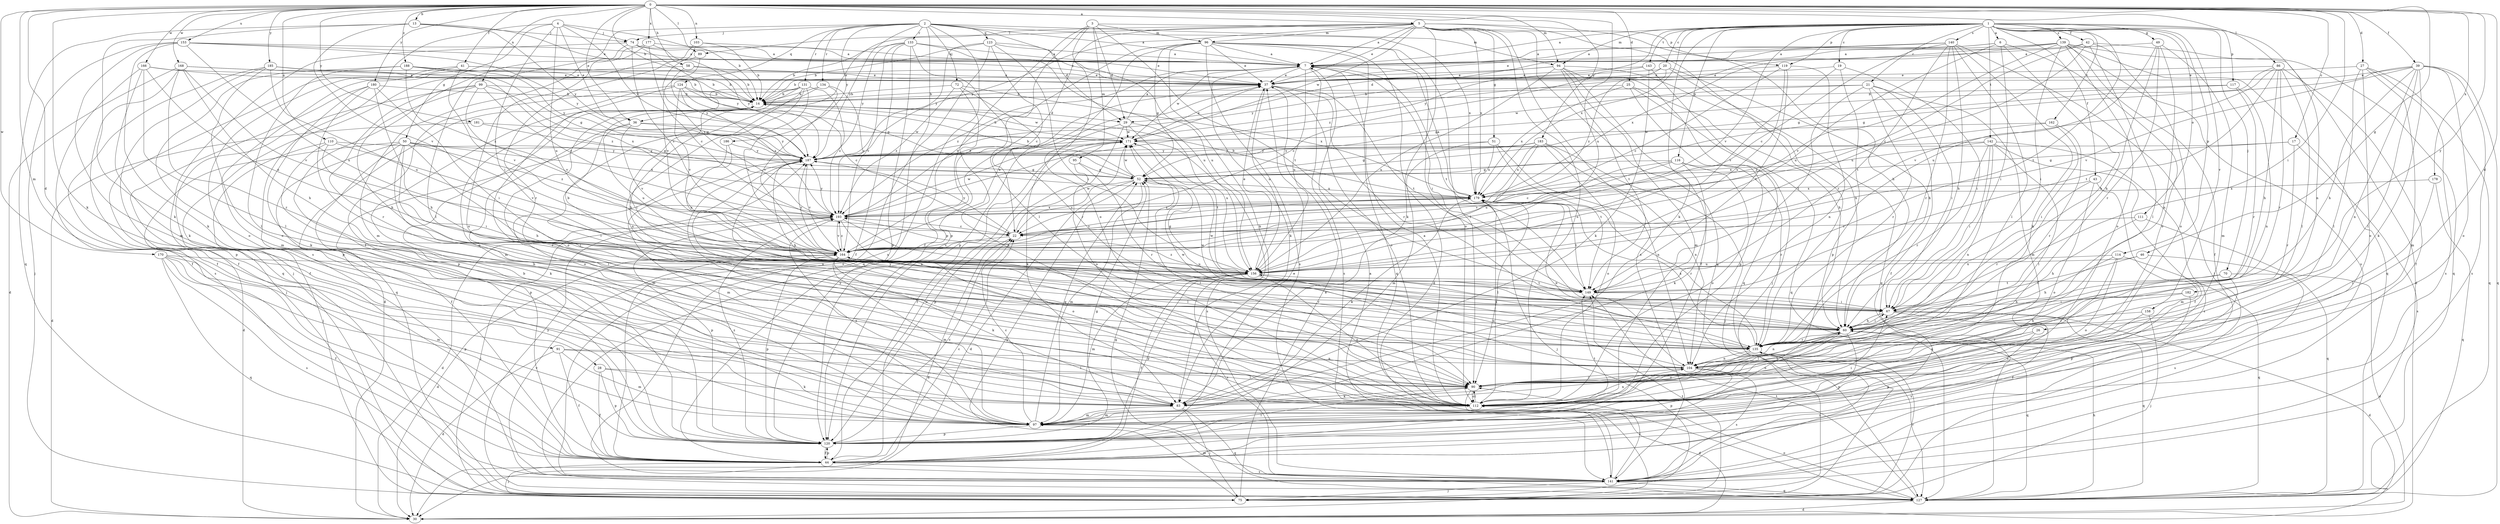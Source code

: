 strict digraph  {
0;
1;
2;
3;
4;
5;
6;
7;
13;
14;
17;
19;
20;
21;
22;
25;
26;
27;
28;
29;
30;
36;
37;
39;
41;
42;
43;
44;
46;
49;
50;
51;
52;
58;
60;
67;
70;
72;
74;
75;
83;
86;
89;
90;
91;
94;
95;
96;
97;
99;
103;
104;
110;
111;
112;
114;
116;
117;
119;
120;
123;
124;
127;
131;
133;
134;
135;
139;
140;
141;
142;
143;
149;
153;
156;
158;
162;
164;
166;
168;
170;
171;
177;
178;
179;
180;
181;
182;
183;
185;
186;
187;
188;
193;
0 -> 5  [label=a];
0 -> 13  [label=b];
0 -> 14  [label=b];
0 -> 17  [label=c];
0 -> 25  [label=d];
0 -> 26  [label=d];
0 -> 27  [label=d];
0 -> 28  [label=d];
0 -> 36  [label=e];
0 -> 39  [label=f];
0 -> 41  [label=f];
0 -> 46  [label=g];
0 -> 58  [label=h];
0 -> 67  [label=i];
0 -> 83  [label=k];
0 -> 86  [label=l];
0 -> 89  [label=l];
0 -> 91  [label=m];
0 -> 94  [label=m];
0 -> 99  [label=n];
0 -> 103  [label=n];
0 -> 110  [label=o];
0 -> 153  [label=u];
0 -> 156  [label=u];
0 -> 166  [label=w];
0 -> 168  [label=w];
0 -> 170  [label=w];
0 -> 177  [label=x];
0 -> 178  [label=x];
0 -> 180  [label=y];
0 -> 181  [label=y];
0 -> 182  [label=y];
0 -> 183  [label=y];
0 -> 185  [label=y];
0 -> 188  [label=z];
1 -> 6  [label=a];
1 -> 7  [label=a];
1 -> 19  [label=c];
1 -> 20  [label=c];
1 -> 21  [label=c];
1 -> 42  [label=f];
1 -> 43  [label=f];
1 -> 49  [label=g];
1 -> 70  [label=j];
1 -> 83  [label=k];
1 -> 94  [label=m];
1 -> 104  [label=n];
1 -> 111  [label=o];
1 -> 114  [label=p];
1 -> 116  [label=p];
1 -> 117  [label=p];
1 -> 119  [label=p];
1 -> 139  [label=s];
1 -> 140  [label=s];
1 -> 142  [label=t];
1 -> 143  [label=t];
1 -> 149  [label=t];
1 -> 158  [label=v];
1 -> 162  [label=v];
1 -> 164  [label=v];
1 -> 179  [label=x];
1 -> 193  [label=z];
2 -> 7  [label=a];
2 -> 29  [label=d];
2 -> 44  [label=f];
2 -> 72  [label=j];
2 -> 74  [label=j];
2 -> 94  [label=m];
2 -> 123  [label=q];
2 -> 124  [label=q];
2 -> 127  [label=q];
2 -> 131  [label=r];
2 -> 133  [label=r];
2 -> 134  [label=r];
2 -> 141  [label=s];
2 -> 179  [label=x];
2 -> 186  [label=y];
2 -> 187  [label=y];
3 -> 29  [label=d];
3 -> 44  [label=f];
3 -> 95  [label=m];
3 -> 96  [label=m];
3 -> 112  [label=o];
3 -> 119  [label=p];
3 -> 120  [label=p];
3 -> 149  [label=t];
4 -> 14  [label=b];
4 -> 36  [label=e];
4 -> 50  [label=g];
4 -> 67  [label=i];
4 -> 74  [label=j];
4 -> 141  [label=s];
4 -> 156  [label=u];
4 -> 187  [label=y];
5 -> 7  [label=a];
5 -> 36  [label=e];
5 -> 37  [label=e];
5 -> 51  [label=g];
5 -> 60  [label=h];
5 -> 83  [label=k];
5 -> 89  [label=l];
5 -> 96  [label=m];
5 -> 112  [label=o];
5 -> 120  [label=p];
5 -> 127  [label=q];
5 -> 135  [label=r];
5 -> 141  [label=s];
5 -> 171  [label=w];
5 -> 179  [label=x];
5 -> 187  [label=y];
6 -> 7  [label=a];
6 -> 29  [label=d];
6 -> 60  [label=h];
6 -> 67  [label=i];
6 -> 112  [label=o];
6 -> 156  [label=u];
7 -> 37  [label=e];
7 -> 67  [label=i];
7 -> 83  [label=k];
7 -> 141  [label=s];
7 -> 149  [label=t];
7 -> 156  [label=u];
7 -> 171  [label=w];
7 -> 193  [label=z];
13 -> 37  [label=e];
13 -> 74  [label=j];
13 -> 83  [label=k];
13 -> 127  [label=q];
13 -> 164  [label=v];
13 -> 187  [label=y];
14 -> 29  [label=d];
14 -> 67  [label=i];
14 -> 90  [label=l];
14 -> 171  [label=w];
17 -> 52  [label=g];
17 -> 135  [label=r];
17 -> 141  [label=s];
17 -> 187  [label=y];
19 -> 37  [label=e];
19 -> 67  [label=i];
19 -> 120  [label=p];
19 -> 164  [label=v];
20 -> 37  [label=e];
20 -> 60  [label=h];
20 -> 127  [label=q];
20 -> 187  [label=y];
20 -> 193  [label=z];
21 -> 14  [label=b];
21 -> 44  [label=f];
21 -> 67  [label=i];
21 -> 97  [label=m];
21 -> 135  [label=r];
21 -> 149  [label=t];
21 -> 171  [label=w];
22 -> 30  [label=d];
22 -> 164  [label=v];
22 -> 171  [label=w];
22 -> 187  [label=y];
25 -> 14  [label=b];
25 -> 60  [label=h];
25 -> 120  [label=p];
25 -> 127  [label=q];
25 -> 179  [label=x];
26 -> 104  [label=n];
26 -> 120  [label=p];
26 -> 135  [label=r];
27 -> 37  [label=e];
27 -> 90  [label=l];
27 -> 97  [label=m];
27 -> 112  [label=o];
27 -> 127  [label=q];
27 -> 141  [label=s];
28 -> 44  [label=f];
28 -> 83  [label=k];
28 -> 90  [label=l];
28 -> 120  [label=p];
29 -> 7  [label=a];
29 -> 83  [label=k];
29 -> 112  [label=o];
29 -> 149  [label=t];
29 -> 156  [label=u];
29 -> 171  [label=w];
36 -> 112  [label=o];
36 -> 156  [label=u];
36 -> 164  [label=v];
36 -> 171  [label=w];
36 -> 187  [label=y];
37 -> 14  [label=b];
37 -> 112  [label=o];
37 -> 135  [label=r];
37 -> 149  [label=t];
37 -> 156  [label=u];
39 -> 37  [label=e];
39 -> 52  [label=g];
39 -> 60  [label=h];
39 -> 83  [label=k];
39 -> 90  [label=l];
39 -> 104  [label=n];
39 -> 112  [label=o];
39 -> 127  [label=q];
39 -> 141  [label=s];
39 -> 164  [label=v];
41 -> 14  [label=b];
41 -> 37  [label=e];
41 -> 44  [label=f];
41 -> 120  [label=p];
41 -> 164  [label=v];
42 -> 7  [label=a];
42 -> 22  [label=c];
42 -> 90  [label=l];
42 -> 112  [label=o];
42 -> 127  [label=q];
42 -> 156  [label=u];
43 -> 97  [label=m];
43 -> 112  [label=o];
43 -> 135  [label=r];
43 -> 179  [label=x];
44 -> 22  [label=c];
44 -> 37  [label=e];
44 -> 75  [label=j];
44 -> 120  [label=p];
44 -> 141  [label=s];
44 -> 171  [label=w];
46 -> 67  [label=i];
46 -> 141  [label=s];
46 -> 156  [label=u];
49 -> 7  [label=a];
49 -> 60  [label=h];
49 -> 97  [label=m];
49 -> 104  [label=n];
49 -> 135  [label=r];
49 -> 156  [label=u];
50 -> 30  [label=d];
50 -> 44  [label=f];
50 -> 60  [label=h];
50 -> 90  [label=l];
50 -> 120  [label=p];
50 -> 135  [label=r];
50 -> 179  [label=x];
50 -> 187  [label=y];
50 -> 193  [label=z];
51 -> 97  [label=m];
51 -> 104  [label=n];
51 -> 149  [label=t];
51 -> 179  [label=x];
51 -> 187  [label=y];
52 -> 14  [label=b];
52 -> 22  [label=c];
52 -> 30  [label=d];
52 -> 90  [label=l];
52 -> 97  [label=m];
52 -> 171  [label=w];
52 -> 179  [label=x];
58 -> 14  [label=b];
58 -> 37  [label=e];
58 -> 97  [label=m];
58 -> 187  [label=y];
60 -> 67  [label=i];
60 -> 90  [label=l];
60 -> 104  [label=n];
60 -> 112  [label=o];
60 -> 120  [label=p];
60 -> 127  [label=q];
60 -> 135  [label=r];
60 -> 171  [label=w];
67 -> 30  [label=d];
67 -> 60  [label=h];
67 -> 127  [label=q];
67 -> 141  [label=s];
70 -> 30  [label=d];
70 -> 60  [label=h];
70 -> 120  [label=p];
70 -> 149  [label=t];
72 -> 14  [label=b];
72 -> 112  [label=o];
72 -> 135  [label=r];
72 -> 179  [label=x];
72 -> 193  [label=z];
74 -> 7  [label=a];
74 -> 22  [label=c];
74 -> 37  [label=e];
74 -> 90  [label=l];
74 -> 127  [label=q];
74 -> 187  [label=y];
75 -> 37  [label=e];
75 -> 52  [label=g];
75 -> 135  [label=r];
75 -> 149  [label=t];
83 -> 75  [label=j];
83 -> 97  [label=m];
83 -> 127  [label=q];
86 -> 37  [label=e];
86 -> 44  [label=f];
86 -> 52  [label=g];
86 -> 60  [label=h];
86 -> 90  [label=l];
86 -> 135  [label=r];
86 -> 149  [label=t];
86 -> 164  [label=v];
89 -> 164  [label=v];
89 -> 193  [label=z];
90 -> 30  [label=d];
90 -> 60  [label=h];
90 -> 83  [label=k];
90 -> 112  [label=o];
91 -> 30  [label=d];
91 -> 44  [label=f];
91 -> 90  [label=l];
91 -> 97  [label=m];
91 -> 104  [label=n];
94 -> 14  [label=b];
94 -> 37  [label=e];
94 -> 44  [label=f];
94 -> 60  [label=h];
94 -> 97  [label=m];
94 -> 127  [label=q];
94 -> 149  [label=t];
94 -> 156  [label=u];
95 -> 52  [label=g];
95 -> 120  [label=p];
95 -> 135  [label=r];
96 -> 7  [label=a];
96 -> 30  [label=d];
96 -> 37  [label=e];
96 -> 52  [label=g];
96 -> 83  [label=k];
96 -> 90  [label=l];
96 -> 112  [label=o];
96 -> 120  [label=p];
96 -> 127  [label=q];
96 -> 141  [label=s];
96 -> 164  [label=v];
97 -> 14  [label=b];
97 -> 22  [label=c];
97 -> 52  [label=g];
97 -> 67  [label=i];
97 -> 120  [label=p];
97 -> 149  [label=t];
97 -> 193  [label=z];
99 -> 14  [label=b];
99 -> 44  [label=f];
99 -> 60  [label=h];
99 -> 135  [label=r];
99 -> 164  [label=v];
99 -> 179  [label=x];
99 -> 193  [label=z];
103 -> 7  [label=a];
103 -> 14  [label=b];
103 -> 75  [label=j];
103 -> 135  [label=r];
104 -> 90  [label=l];
104 -> 120  [label=p];
104 -> 141  [label=s];
104 -> 156  [label=u];
104 -> 171  [label=w];
104 -> 187  [label=y];
110 -> 67  [label=i];
110 -> 75  [label=j];
110 -> 83  [label=k];
110 -> 164  [label=v];
110 -> 187  [label=y];
111 -> 22  [label=c];
111 -> 60  [label=h];
111 -> 127  [label=q];
112 -> 7  [label=a];
112 -> 90  [label=l];
112 -> 97  [label=m];
112 -> 104  [label=n];
112 -> 179  [label=x];
112 -> 187  [label=y];
114 -> 60  [label=h];
114 -> 90  [label=l];
114 -> 112  [label=o];
114 -> 127  [label=q];
114 -> 156  [label=u];
116 -> 22  [label=c];
116 -> 52  [label=g];
116 -> 83  [label=k];
116 -> 112  [label=o];
116 -> 135  [label=r];
116 -> 164  [label=v];
117 -> 14  [label=b];
117 -> 52  [label=g];
117 -> 104  [label=n];
117 -> 135  [label=r];
119 -> 22  [label=c];
119 -> 37  [label=e];
119 -> 104  [label=n];
119 -> 149  [label=t];
119 -> 156  [label=u];
120 -> 14  [label=b];
120 -> 22  [label=c];
120 -> 44  [label=f];
120 -> 52  [label=g];
120 -> 90  [label=l];
120 -> 193  [label=z];
123 -> 7  [label=a];
123 -> 14  [label=b];
123 -> 22  [label=c];
123 -> 67  [label=i];
123 -> 141  [label=s];
123 -> 156  [label=u];
123 -> 187  [label=y];
124 -> 14  [label=b];
124 -> 22  [label=c];
124 -> 52  [label=g];
124 -> 112  [label=o];
124 -> 120  [label=p];
124 -> 164  [label=v];
124 -> 193  [label=z];
127 -> 30  [label=d];
127 -> 52  [label=g];
127 -> 60  [label=h];
127 -> 112  [label=o];
127 -> 149  [label=t];
127 -> 187  [label=y];
131 -> 14  [label=b];
131 -> 30  [label=d];
131 -> 60  [label=h];
131 -> 90  [label=l];
131 -> 97  [label=m];
131 -> 104  [label=n];
131 -> 164  [label=v];
131 -> 193  [label=z];
133 -> 7  [label=a];
133 -> 14  [label=b];
133 -> 44  [label=f];
133 -> 90  [label=l];
133 -> 120  [label=p];
133 -> 156  [label=u];
133 -> 164  [label=v];
133 -> 187  [label=y];
134 -> 14  [label=b];
134 -> 127  [label=q];
134 -> 164  [label=v];
134 -> 193  [label=z];
135 -> 104  [label=n];
135 -> 112  [label=o];
135 -> 141  [label=s];
135 -> 164  [label=v];
135 -> 171  [label=w];
135 -> 179  [label=x];
139 -> 7  [label=a];
139 -> 30  [label=d];
139 -> 44  [label=f];
139 -> 67  [label=i];
139 -> 112  [label=o];
139 -> 127  [label=q];
139 -> 141  [label=s];
139 -> 164  [label=v];
139 -> 179  [label=x];
139 -> 187  [label=y];
140 -> 7  [label=a];
140 -> 22  [label=c];
140 -> 37  [label=e];
140 -> 60  [label=h];
140 -> 75  [label=j];
140 -> 83  [label=k];
140 -> 90  [label=l];
140 -> 135  [label=r];
140 -> 149  [label=t];
141 -> 7  [label=a];
141 -> 75  [label=j];
141 -> 90  [label=l];
141 -> 97  [label=m];
141 -> 127  [label=q];
141 -> 164  [label=v];
142 -> 44  [label=f];
142 -> 67  [label=i];
142 -> 90  [label=l];
142 -> 104  [label=n];
142 -> 135  [label=r];
142 -> 141  [label=s];
142 -> 179  [label=x];
142 -> 187  [label=y];
143 -> 22  [label=c];
143 -> 37  [label=e];
143 -> 75  [label=j];
143 -> 83  [label=k];
149 -> 14  [label=b];
149 -> 67  [label=i];
149 -> 193  [label=z];
153 -> 7  [label=a];
153 -> 37  [label=e];
153 -> 75  [label=j];
153 -> 83  [label=k];
153 -> 97  [label=m];
153 -> 156  [label=u];
153 -> 187  [label=y];
156 -> 37  [label=e];
156 -> 44  [label=f];
156 -> 52  [label=g];
156 -> 97  [label=m];
156 -> 112  [label=o];
156 -> 120  [label=p];
156 -> 141  [label=s];
156 -> 149  [label=t];
158 -> 60  [label=h];
158 -> 75  [label=j];
158 -> 112  [label=o];
162 -> 67  [label=i];
162 -> 135  [label=r];
162 -> 171  [label=w];
162 -> 193  [label=z];
164 -> 30  [label=d];
164 -> 37  [label=e];
164 -> 83  [label=k];
164 -> 97  [label=m];
164 -> 120  [label=p];
164 -> 156  [label=u];
164 -> 187  [label=y];
164 -> 193  [label=z];
166 -> 14  [label=b];
166 -> 37  [label=e];
166 -> 44  [label=f];
166 -> 83  [label=k];
166 -> 90  [label=l];
166 -> 156  [label=u];
168 -> 14  [label=b];
168 -> 30  [label=d];
168 -> 37  [label=e];
168 -> 44  [label=f];
168 -> 60  [label=h];
168 -> 135  [label=r];
168 -> 164  [label=v];
170 -> 44  [label=f];
170 -> 97  [label=m];
170 -> 120  [label=p];
170 -> 127  [label=q];
170 -> 141  [label=s];
170 -> 156  [label=u];
171 -> 14  [label=b];
171 -> 37  [label=e];
171 -> 44  [label=f];
171 -> 141  [label=s];
171 -> 187  [label=y];
177 -> 7  [label=a];
177 -> 22  [label=c];
177 -> 97  [label=m];
177 -> 112  [label=o];
177 -> 187  [label=y];
178 -> 90  [label=l];
178 -> 127  [label=q];
178 -> 179  [label=x];
179 -> 7  [label=a];
179 -> 14  [label=b];
179 -> 75  [label=j];
179 -> 83  [label=k];
179 -> 90  [label=l];
179 -> 104  [label=n];
179 -> 135  [label=r];
179 -> 149  [label=t];
179 -> 164  [label=v];
179 -> 193  [label=z];
180 -> 14  [label=b];
180 -> 60  [label=h];
180 -> 67  [label=i];
180 -> 75  [label=j];
180 -> 83  [label=k];
180 -> 112  [label=o];
181 -> 30  [label=d];
181 -> 52  [label=g];
181 -> 171  [label=w];
182 -> 44  [label=f];
182 -> 67  [label=i];
182 -> 135  [label=r];
183 -> 52  [label=g];
183 -> 75  [label=j];
183 -> 104  [label=n];
183 -> 112  [label=o];
183 -> 156  [label=u];
183 -> 179  [label=x];
183 -> 187  [label=y];
185 -> 37  [label=e];
185 -> 112  [label=o];
185 -> 120  [label=p];
185 -> 141  [label=s];
185 -> 156  [label=u];
185 -> 193  [label=z];
186 -> 97  [label=m];
186 -> 156  [label=u];
186 -> 187  [label=y];
187 -> 52  [label=g];
187 -> 60  [label=h];
187 -> 97  [label=m];
187 -> 104  [label=n];
187 -> 164  [label=v];
188 -> 37  [label=e];
188 -> 52  [label=g];
188 -> 90  [label=l];
188 -> 112  [label=o];
188 -> 187  [label=y];
188 -> 193  [label=z];
193 -> 22  [label=c];
193 -> 30  [label=d];
193 -> 37  [label=e];
193 -> 75  [label=j];
193 -> 90  [label=l];
193 -> 112  [label=o];
193 -> 120  [label=p];
193 -> 164  [label=v];
193 -> 171  [label=w];
193 -> 179  [label=x];
193 -> 187  [label=y];
}
